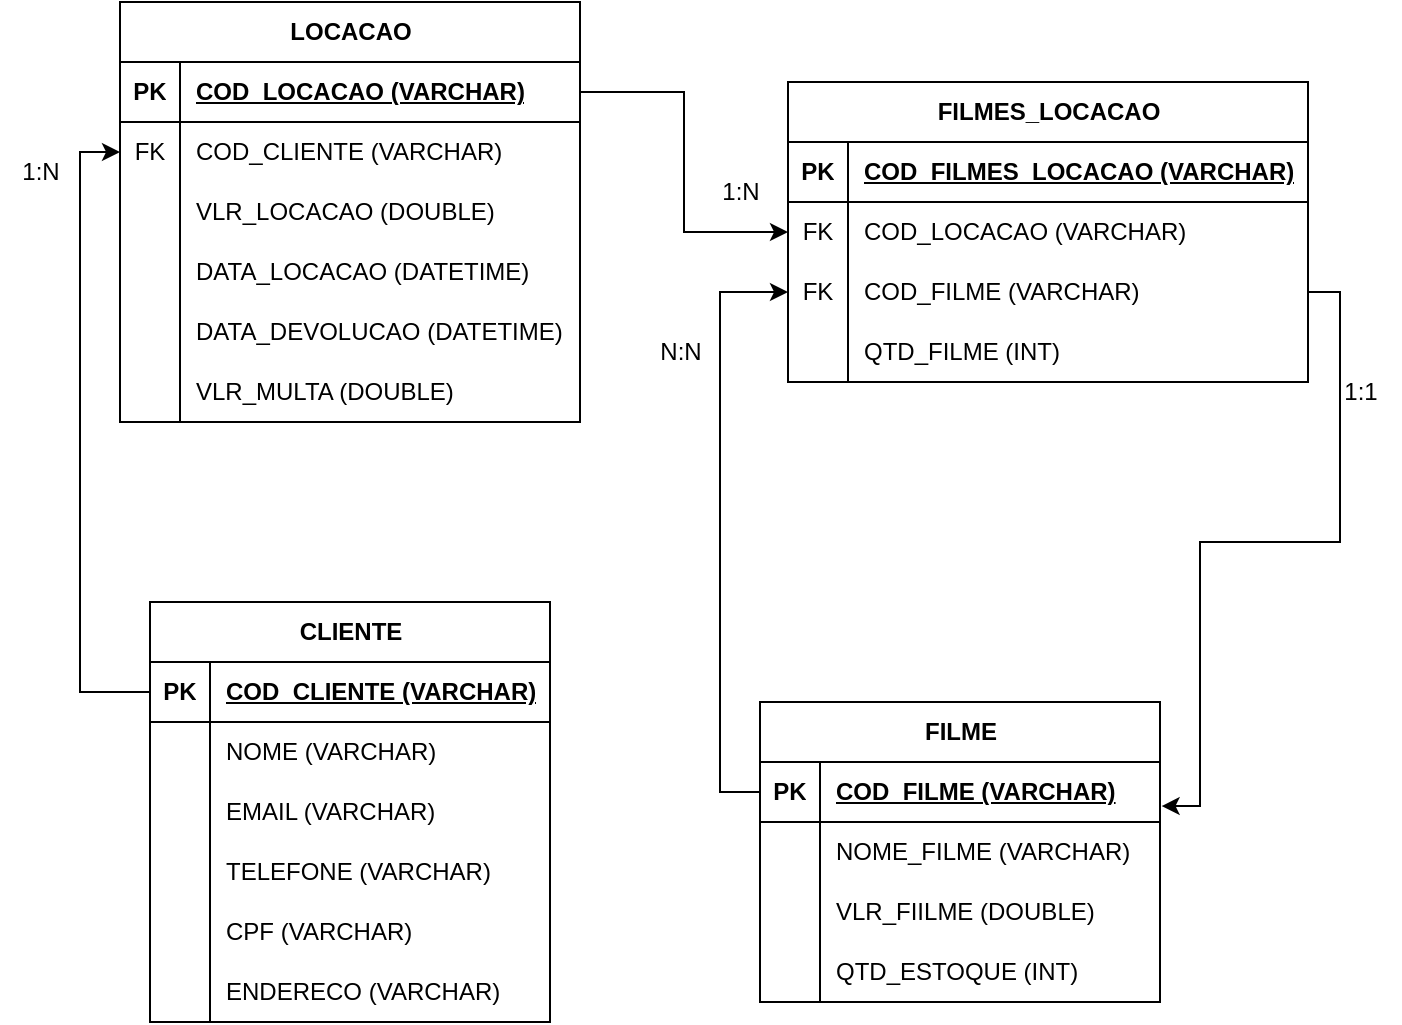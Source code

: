 <mxfile version="21.8.1" type="github">
  <diagram name="Página-1" id="RInAaBIdfSjeaBzz9bUN">
    <mxGraphModel dx="1176" dy="835" grid="1" gridSize="10" guides="1" tooltips="1" connect="1" arrows="1" fold="1" page="1" pageScale="1" pageWidth="827" pageHeight="1169" math="0" shadow="0">
      <root>
        <mxCell id="0" />
        <mxCell id="1" parent="0" />
        <mxCell id="DALNyKdsxdBlthMnADV0-28" value="FILMES_LOCACAO" style="shape=table;startSize=30;container=1;collapsible=1;childLayout=tableLayout;fixedRows=1;rowLines=0;fontStyle=1;align=center;resizeLast=1;html=1;" vertex="1" parent="1">
          <mxGeometry x="414" y="140" width="260" height="150" as="geometry" />
        </mxCell>
        <mxCell id="DALNyKdsxdBlthMnADV0-29" value="" style="shape=tableRow;horizontal=0;startSize=0;swimlaneHead=0;swimlaneBody=0;fillColor=none;collapsible=0;dropTarget=0;points=[[0,0.5],[1,0.5]];portConstraint=eastwest;top=0;left=0;right=0;bottom=1;" vertex="1" parent="DALNyKdsxdBlthMnADV0-28">
          <mxGeometry y="30" width="260" height="30" as="geometry" />
        </mxCell>
        <mxCell id="DALNyKdsxdBlthMnADV0-30" value="PK" style="shape=partialRectangle;connectable=0;fillColor=none;top=0;left=0;bottom=0;right=0;fontStyle=1;overflow=hidden;whiteSpace=wrap;html=1;" vertex="1" parent="DALNyKdsxdBlthMnADV0-29">
          <mxGeometry width="30" height="30" as="geometry">
            <mxRectangle width="30" height="30" as="alternateBounds" />
          </mxGeometry>
        </mxCell>
        <mxCell id="DALNyKdsxdBlthMnADV0-31" value="COD_FILMES_LOCACAO (VARCHAR)" style="shape=partialRectangle;connectable=0;fillColor=none;top=0;left=0;bottom=0;right=0;align=left;spacingLeft=6;fontStyle=5;overflow=hidden;whiteSpace=wrap;html=1;" vertex="1" parent="DALNyKdsxdBlthMnADV0-29">
          <mxGeometry x="30" width="230" height="30" as="geometry">
            <mxRectangle width="230" height="30" as="alternateBounds" />
          </mxGeometry>
        </mxCell>
        <mxCell id="DALNyKdsxdBlthMnADV0-32" value="" style="shape=tableRow;horizontal=0;startSize=0;swimlaneHead=0;swimlaneBody=0;fillColor=none;collapsible=0;dropTarget=0;points=[[0,0.5],[1,0.5]];portConstraint=eastwest;top=0;left=0;right=0;bottom=0;" vertex="1" parent="DALNyKdsxdBlthMnADV0-28">
          <mxGeometry y="60" width="260" height="30" as="geometry" />
        </mxCell>
        <mxCell id="DALNyKdsxdBlthMnADV0-33" value="FK" style="shape=partialRectangle;connectable=0;fillColor=none;top=0;left=0;bottom=0;right=0;editable=1;overflow=hidden;whiteSpace=wrap;html=1;" vertex="1" parent="DALNyKdsxdBlthMnADV0-32">
          <mxGeometry width="30" height="30" as="geometry">
            <mxRectangle width="30" height="30" as="alternateBounds" />
          </mxGeometry>
        </mxCell>
        <mxCell id="DALNyKdsxdBlthMnADV0-34" value="COD_LOCACAO (VARCHAR)" style="shape=partialRectangle;connectable=0;fillColor=none;top=0;left=0;bottom=0;right=0;align=left;spacingLeft=6;overflow=hidden;whiteSpace=wrap;html=1;" vertex="1" parent="DALNyKdsxdBlthMnADV0-32">
          <mxGeometry x="30" width="230" height="30" as="geometry">
            <mxRectangle width="230" height="30" as="alternateBounds" />
          </mxGeometry>
        </mxCell>
        <mxCell id="DALNyKdsxdBlthMnADV0-35" value="" style="shape=tableRow;horizontal=0;startSize=0;swimlaneHead=0;swimlaneBody=0;fillColor=none;collapsible=0;dropTarget=0;points=[[0,0.5],[1,0.5]];portConstraint=eastwest;top=0;left=0;right=0;bottom=0;" vertex="1" parent="DALNyKdsxdBlthMnADV0-28">
          <mxGeometry y="90" width="260" height="30" as="geometry" />
        </mxCell>
        <mxCell id="DALNyKdsxdBlthMnADV0-36" value="FK" style="shape=partialRectangle;connectable=0;fillColor=none;top=0;left=0;bottom=0;right=0;editable=1;overflow=hidden;whiteSpace=wrap;html=1;" vertex="1" parent="DALNyKdsxdBlthMnADV0-35">
          <mxGeometry width="30" height="30" as="geometry">
            <mxRectangle width="30" height="30" as="alternateBounds" />
          </mxGeometry>
        </mxCell>
        <mxCell id="DALNyKdsxdBlthMnADV0-37" value="COD_FILME (VARCHAR)" style="shape=partialRectangle;connectable=0;fillColor=none;top=0;left=0;bottom=0;right=0;align=left;spacingLeft=6;overflow=hidden;whiteSpace=wrap;html=1;" vertex="1" parent="DALNyKdsxdBlthMnADV0-35">
          <mxGeometry x="30" width="230" height="30" as="geometry">
            <mxRectangle width="230" height="30" as="alternateBounds" />
          </mxGeometry>
        </mxCell>
        <mxCell id="DALNyKdsxdBlthMnADV0-38" value="" style="shape=tableRow;horizontal=0;startSize=0;swimlaneHead=0;swimlaneBody=0;fillColor=none;collapsible=0;dropTarget=0;points=[[0,0.5],[1,0.5]];portConstraint=eastwest;top=0;left=0;right=0;bottom=0;" vertex="1" parent="DALNyKdsxdBlthMnADV0-28">
          <mxGeometry y="120" width="260" height="30" as="geometry" />
        </mxCell>
        <mxCell id="DALNyKdsxdBlthMnADV0-39" value="" style="shape=partialRectangle;connectable=0;fillColor=none;top=0;left=0;bottom=0;right=0;editable=1;overflow=hidden;whiteSpace=wrap;html=1;" vertex="1" parent="DALNyKdsxdBlthMnADV0-38">
          <mxGeometry width="30" height="30" as="geometry">
            <mxRectangle width="30" height="30" as="alternateBounds" />
          </mxGeometry>
        </mxCell>
        <mxCell id="DALNyKdsxdBlthMnADV0-40" value="QTD_FILME (INT)" style="shape=partialRectangle;connectable=0;fillColor=none;top=0;left=0;bottom=0;right=0;align=left;spacingLeft=6;overflow=hidden;whiteSpace=wrap;html=1;" vertex="1" parent="DALNyKdsxdBlthMnADV0-38">
          <mxGeometry x="30" width="230" height="30" as="geometry">
            <mxRectangle width="230" height="30" as="alternateBounds" />
          </mxGeometry>
        </mxCell>
        <mxCell id="DALNyKdsxdBlthMnADV0-41" value="LOCACAO" style="shape=table;startSize=30;container=1;collapsible=1;childLayout=tableLayout;fixedRows=1;rowLines=0;fontStyle=1;align=center;resizeLast=1;html=1;" vertex="1" parent="1">
          <mxGeometry x="80" y="100" width="230" height="210" as="geometry" />
        </mxCell>
        <mxCell id="DALNyKdsxdBlthMnADV0-42" value="" style="shape=tableRow;horizontal=0;startSize=0;swimlaneHead=0;swimlaneBody=0;fillColor=none;collapsible=0;dropTarget=0;points=[[0,0.5],[1,0.5]];portConstraint=eastwest;top=0;left=0;right=0;bottom=1;" vertex="1" parent="DALNyKdsxdBlthMnADV0-41">
          <mxGeometry y="30" width="230" height="30" as="geometry" />
        </mxCell>
        <mxCell id="DALNyKdsxdBlthMnADV0-43" value="PK" style="shape=partialRectangle;connectable=0;fillColor=none;top=0;left=0;bottom=0;right=0;fontStyle=1;overflow=hidden;whiteSpace=wrap;html=1;" vertex="1" parent="DALNyKdsxdBlthMnADV0-42">
          <mxGeometry width="30" height="30" as="geometry">
            <mxRectangle width="30" height="30" as="alternateBounds" />
          </mxGeometry>
        </mxCell>
        <mxCell id="DALNyKdsxdBlthMnADV0-44" value="COD_LOCACAO (VARCHAR)" style="shape=partialRectangle;connectable=0;fillColor=none;top=0;left=0;bottom=0;right=0;align=left;spacingLeft=6;fontStyle=5;overflow=hidden;whiteSpace=wrap;html=1;" vertex="1" parent="DALNyKdsxdBlthMnADV0-42">
          <mxGeometry x="30" width="200" height="30" as="geometry">
            <mxRectangle width="200" height="30" as="alternateBounds" />
          </mxGeometry>
        </mxCell>
        <mxCell id="DALNyKdsxdBlthMnADV0-45" value="" style="shape=tableRow;horizontal=0;startSize=0;swimlaneHead=0;swimlaneBody=0;fillColor=none;collapsible=0;dropTarget=0;points=[[0,0.5],[1,0.5]];portConstraint=eastwest;top=0;left=0;right=0;bottom=0;" vertex="1" parent="DALNyKdsxdBlthMnADV0-41">
          <mxGeometry y="60" width="230" height="30" as="geometry" />
        </mxCell>
        <mxCell id="DALNyKdsxdBlthMnADV0-46" value="FK" style="shape=partialRectangle;connectable=0;fillColor=none;top=0;left=0;bottom=0;right=0;editable=1;overflow=hidden;whiteSpace=wrap;html=1;" vertex="1" parent="DALNyKdsxdBlthMnADV0-45">
          <mxGeometry width="30" height="30" as="geometry">
            <mxRectangle width="30" height="30" as="alternateBounds" />
          </mxGeometry>
        </mxCell>
        <mxCell id="DALNyKdsxdBlthMnADV0-47" value="COD_CLIENTE (VARCHAR)" style="shape=partialRectangle;connectable=0;fillColor=none;top=0;left=0;bottom=0;right=0;align=left;spacingLeft=6;overflow=hidden;whiteSpace=wrap;html=1;" vertex="1" parent="DALNyKdsxdBlthMnADV0-45">
          <mxGeometry x="30" width="200" height="30" as="geometry">
            <mxRectangle width="200" height="30" as="alternateBounds" />
          </mxGeometry>
        </mxCell>
        <mxCell id="DALNyKdsxdBlthMnADV0-48" value="" style="shape=tableRow;horizontal=0;startSize=0;swimlaneHead=0;swimlaneBody=0;fillColor=none;collapsible=0;dropTarget=0;points=[[0,0.5],[1,0.5]];portConstraint=eastwest;top=0;left=0;right=0;bottom=0;" vertex="1" parent="DALNyKdsxdBlthMnADV0-41">
          <mxGeometry y="90" width="230" height="30" as="geometry" />
        </mxCell>
        <mxCell id="DALNyKdsxdBlthMnADV0-49" value="" style="shape=partialRectangle;connectable=0;fillColor=none;top=0;left=0;bottom=0;right=0;editable=1;overflow=hidden;whiteSpace=wrap;html=1;" vertex="1" parent="DALNyKdsxdBlthMnADV0-48">
          <mxGeometry width="30" height="30" as="geometry">
            <mxRectangle width="30" height="30" as="alternateBounds" />
          </mxGeometry>
        </mxCell>
        <mxCell id="DALNyKdsxdBlthMnADV0-50" value="VLR_LOCACAO (DOUBLE)" style="shape=partialRectangle;connectable=0;fillColor=none;top=0;left=0;bottom=0;right=0;align=left;spacingLeft=6;overflow=hidden;whiteSpace=wrap;html=1;" vertex="1" parent="DALNyKdsxdBlthMnADV0-48">
          <mxGeometry x="30" width="200" height="30" as="geometry">
            <mxRectangle width="200" height="30" as="alternateBounds" />
          </mxGeometry>
        </mxCell>
        <mxCell id="DALNyKdsxdBlthMnADV0-51" value="" style="shape=tableRow;horizontal=0;startSize=0;swimlaneHead=0;swimlaneBody=0;fillColor=none;collapsible=0;dropTarget=0;points=[[0,0.5],[1,0.5]];portConstraint=eastwest;top=0;left=0;right=0;bottom=0;" vertex="1" parent="DALNyKdsxdBlthMnADV0-41">
          <mxGeometry y="120" width="230" height="30" as="geometry" />
        </mxCell>
        <mxCell id="DALNyKdsxdBlthMnADV0-52" value="" style="shape=partialRectangle;connectable=0;fillColor=none;top=0;left=0;bottom=0;right=0;editable=1;overflow=hidden;whiteSpace=wrap;html=1;" vertex="1" parent="DALNyKdsxdBlthMnADV0-51">
          <mxGeometry width="30" height="30" as="geometry">
            <mxRectangle width="30" height="30" as="alternateBounds" />
          </mxGeometry>
        </mxCell>
        <mxCell id="DALNyKdsxdBlthMnADV0-53" value="DATA_LOCACAO (DATETIME)" style="shape=partialRectangle;connectable=0;fillColor=none;top=0;left=0;bottom=0;right=0;align=left;spacingLeft=6;overflow=hidden;whiteSpace=wrap;html=1;" vertex="1" parent="DALNyKdsxdBlthMnADV0-51">
          <mxGeometry x="30" width="200" height="30" as="geometry">
            <mxRectangle width="200" height="30" as="alternateBounds" />
          </mxGeometry>
        </mxCell>
        <mxCell id="DALNyKdsxdBlthMnADV0-55" value="" style="shape=tableRow;horizontal=0;startSize=0;swimlaneHead=0;swimlaneBody=0;fillColor=none;collapsible=0;dropTarget=0;points=[[0,0.5],[1,0.5]];portConstraint=eastwest;top=0;left=0;right=0;bottom=0;" vertex="1" parent="DALNyKdsxdBlthMnADV0-41">
          <mxGeometry y="150" width="230" height="30" as="geometry" />
        </mxCell>
        <mxCell id="DALNyKdsxdBlthMnADV0-56" value="" style="shape=partialRectangle;connectable=0;fillColor=none;top=0;left=0;bottom=0;right=0;editable=1;overflow=hidden;whiteSpace=wrap;html=1;" vertex="1" parent="DALNyKdsxdBlthMnADV0-55">
          <mxGeometry width="30" height="30" as="geometry">
            <mxRectangle width="30" height="30" as="alternateBounds" />
          </mxGeometry>
        </mxCell>
        <mxCell id="DALNyKdsxdBlthMnADV0-57" value="DATA_DEVOLUCAO (DATETIME)" style="shape=partialRectangle;connectable=0;fillColor=none;top=0;left=0;bottom=0;right=0;align=left;spacingLeft=6;overflow=hidden;whiteSpace=wrap;html=1;" vertex="1" parent="DALNyKdsxdBlthMnADV0-55">
          <mxGeometry x="30" width="200" height="30" as="geometry">
            <mxRectangle width="200" height="30" as="alternateBounds" />
          </mxGeometry>
        </mxCell>
        <mxCell id="DALNyKdsxdBlthMnADV0-58" value="" style="shape=tableRow;horizontal=0;startSize=0;swimlaneHead=0;swimlaneBody=0;fillColor=none;collapsible=0;dropTarget=0;points=[[0,0.5],[1,0.5]];portConstraint=eastwest;top=0;left=0;right=0;bottom=0;" vertex="1" parent="DALNyKdsxdBlthMnADV0-41">
          <mxGeometry y="180" width="230" height="30" as="geometry" />
        </mxCell>
        <mxCell id="DALNyKdsxdBlthMnADV0-59" value="" style="shape=partialRectangle;connectable=0;fillColor=none;top=0;left=0;bottom=0;right=0;editable=1;overflow=hidden;whiteSpace=wrap;html=1;" vertex="1" parent="DALNyKdsxdBlthMnADV0-58">
          <mxGeometry width="30" height="30" as="geometry">
            <mxRectangle width="30" height="30" as="alternateBounds" />
          </mxGeometry>
        </mxCell>
        <mxCell id="DALNyKdsxdBlthMnADV0-60" value="VLR_MULTA (DOUBLE)" style="shape=partialRectangle;connectable=0;fillColor=none;top=0;left=0;bottom=0;right=0;align=left;spacingLeft=6;overflow=hidden;whiteSpace=wrap;html=1;" vertex="1" parent="DALNyKdsxdBlthMnADV0-58">
          <mxGeometry x="30" width="200" height="30" as="geometry">
            <mxRectangle width="200" height="30" as="alternateBounds" />
          </mxGeometry>
        </mxCell>
        <mxCell id="DALNyKdsxdBlthMnADV0-61" value="CLIENTE" style="shape=table;startSize=30;container=1;collapsible=1;childLayout=tableLayout;fixedRows=1;rowLines=0;fontStyle=1;align=center;resizeLast=1;html=1;" vertex="1" parent="1">
          <mxGeometry x="95" y="400" width="200" height="210" as="geometry" />
        </mxCell>
        <mxCell id="DALNyKdsxdBlthMnADV0-62" value="" style="shape=tableRow;horizontal=0;startSize=0;swimlaneHead=0;swimlaneBody=0;fillColor=none;collapsible=0;dropTarget=0;points=[[0,0.5],[1,0.5]];portConstraint=eastwest;top=0;left=0;right=0;bottom=1;" vertex="1" parent="DALNyKdsxdBlthMnADV0-61">
          <mxGeometry y="30" width="200" height="30" as="geometry" />
        </mxCell>
        <mxCell id="DALNyKdsxdBlthMnADV0-63" value="PK" style="shape=partialRectangle;connectable=0;fillColor=none;top=0;left=0;bottom=0;right=0;fontStyle=1;overflow=hidden;whiteSpace=wrap;html=1;" vertex="1" parent="DALNyKdsxdBlthMnADV0-62">
          <mxGeometry width="30" height="30" as="geometry">
            <mxRectangle width="30" height="30" as="alternateBounds" />
          </mxGeometry>
        </mxCell>
        <mxCell id="DALNyKdsxdBlthMnADV0-64" value="COD_CLIENTE (VARCHAR)" style="shape=partialRectangle;connectable=0;fillColor=none;top=0;left=0;bottom=0;right=0;align=left;spacingLeft=6;fontStyle=5;overflow=hidden;whiteSpace=wrap;html=1;" vertex="1" parent="DALNyKdsxdBlthMnADV0-62">
          <mxGeometry x="30" width="170" height="30" as="geometry">
            <mxRectangle width="170" height="30" as="alternateBounds" />
          </mxGeometry>
        </mxCell>
        <mxCell id="DALNyKdsxdBlthMnADV0-65" value="" style="shape=tableRow;horizontal=0;startSize=0;swimlaneHead=0;swimlaneBody=0;fillColor=none;collapsible=0;dropTarget=0;points=[[0,0.5],[1,0.5]];portConstraint=eastwest;top=0;left=0;right=0;bottom=0;" vertex="1" parent="DALNyKdsxdBlthMnADV0-61">
          <mxGeometry y="60" width="200" height="30" as="geometry" />
        </mxCell>
        <mxCell id="DALNyKdsxdBlthMnADV0-66" value="" style="shape=partialRectangle;connectable=0;fillColor=none;top=0;left=0;bottom=0;right=0;editable=1;overflow=hidden;whiteSpace=wrap;html=1;" vertex="1" parent="DALNyKdsxdBlthMnADV0-65">
          <mxGeometry width="30" height="30" as="geometry">
            <mxRectangle width="30" height="30" as="alternateBounds" />
          </mxGeometry>
        </mxCell>
        <mxCell id="DALNyKdsxdBlthMnADV0-67" value="NOME (VARCHAR)" style="shape=partialRectangle;connectable=0;fillColor=none;top=0;left=0;bottom=0;right=0;align=left;spacingLeft=6;overflow=hidden;whiteSpace=wrap;html=1;" vertex="1" parent="DALNyKdsxdBlthMnADV0-65">
          <mxGeometry x="30" width="170" height="30" as="geometry">
            <mxRectangle width="170" height="30" as="alternateBounds" />
          </mxGeometry>
        </mxCell>
        <mxCell id="DALNyKdsxdBlthMnADV0-68" value="" style="shape=tableRow;horizontal=0;startSize=0;swimlaneHead=0;swimlaneBody=0;fillColor=none;collapsible=0;dropTarget=0;points=[[0,0.5],[1,0.5]];portConstraint=eastwest;top=0;left=0;right=0;bottom=0;" vertex="1" parent="DALNyKdsxdBlthMnADV0-61">
          <mxGeometry y="90" width="200" height="30" as="geometry" />
        </mxCell>
        <mxCell id="DALNyKdsxdBlthMnADV0-69" value="" style="shape=partialRectangle;connectable=0;fillColor=none;top=0;left=0;bottom=0;right=0;editable=1;overflow=hidden;whiteSpace=wrap;html=1;" vertex="1" parent="DALNyKdsxdBlthMnADV0-68">
          <mxGeometry width="30" height="30" as="geometry">
            <mxRectangle width="30" height="30" as="alternateBounds" />
          </mxGeometry>
        </mxCell>
        <mxCell id="DALNyKdsxdBlthMnADV0-70" value="EMAIL (VARCHAR)" style="shape=partialRectangle;connectable=0;fillColor=none;top=0;left=0;bottom=0;right=0;align=left;spacingLeft=6;overflow=hidden;whiteSpace=wrap;html=1;" vertex="1" parent="DALNyKdsxdBlthMnADV0-68">
          <mxGeometry x="30" width="170" height="30" as="geometry">
            <mxRectangle width="170" height="30" as="alternateBounds" />
          </mxGeometry>
        </mxCell>
        <mxCell id="DALNyKdsxdBlthMnADV0-71" value="" style="shape=tableRow;horizontal=0;startSize=0;swimlaneHead=0;swimlaneBody=0;fillColor=none;collapsible=0;dropTarget=0;points=[[0,0.5],[1,0.5]];portConstraint=eastwest;top=0;left=0;right=0;bottom=0;" vertex="1" parent="DALNyKdsxdBlthMnADV0-61">
          <mxGeometry y="120" width="200" height="30" as="geometry" />
        </mxCell>
        <mxCell id="DALNyKdsxdBlthMnADV0-72" value="" style="shape=partialRectangle;connectable=0;fillColor=none;top=0;left=0;bottom=0;right=0;editable=1;overflow=hidden;whiteSpace=wrap;html=1;" vertex="1" parent="DALNyKdsxdBlthMnADV0-71">
          <mxGeometry width="30" height="30" as="geometry">
            <mxRectangle width="30" height="30" as="alternateBounds" />
          </mxGeometry>
        </mxCell>
        <mxCell id="DALNyKdsxdBlthMnADV0-73" value="TELEFONE (VARCHAR)" style="shape=partialRectangle;connectable=0;fillColor=none;top=0;left=0;bottom=0;right=0;align=left;spacingLeft=6;overflow=hidden;whiteSpace=wrap;html=1;" vertex="1" parent="DALNyKdsxdBlthMnADV0-71">
          <mxGeometry x="30" width="170" height="30" as="geometry">
            <mxRectangle width="170" height="30" as="alternateBounds" />
          </mxGeometry>
        </mxCell>
        <mxCell id="DALNyKdsxdBlthMnADV0-74" value="" style="shape=tableRow;horizontal=0;startSize=0;swimlaneHead=0;swimlaneBody=0;fillColor=none;collapsible=0;dropTarget=0;points=[[0,0.5],[1,0.5]];portConstraint=eastwest;top=0;left=0;right=0;bottom=0;" vertex="1" parent="DALNyKdsxdBlthMnADV0-61">
          <mxGeometry y="150" width="200" height="30" as="geometry" />
        </mxCell>
        <mxCell id="DALNyKdsxdBlthMnADV0-75" value="" style="shape=partialRectangle;connectable=0;fillColor=none;top=0;left=0;bottom=0;right=0;editable=1;overflow=hidden;whiteSpace=wrap;html=1;" vertex="1" parent="DALNyKdsxdBlthMnADV0-74">
          <mxGeometry width="30" height="30" as="geometry">
            <mxRectangle width="30" height="30" as="alternateBounds" />
          </mxGeometry>
        </mxCell>
        <mxCell id="DALNyKdsxdBlthMnADV0-76" value="CPF (VARCHAR)" style="shape=partialRectangle;connectable=0;fillColor=none;top=0;left=0;bottom=0;right=0;align=left;spacingLeft=6;overflow=hidden;whiteSpace=wrap;html=1;" vertex="1" parent="DALNyKdsxdBlthMnADV0-74">
          <mxGeometry x="30" width="170" height="30" as="geometry">
            <mxRectangle width="170" height="30" as="alternateBounds" />
          </mxGeometry>
        </mxCell>
        <mxCell id="DALNyKdsxdBlthMnADV0-77" value="" style="shape=tableRow;horizontal=0;startSize=0;swimlaneHead=0;swimlaneBody=0;fillColor=none;collapsible=0;dropTarget=0;points=[[0,0.5],[1,0.5]];portConstraint=eastwest;top=0;left=0;right=0;bottom=0;" vertex="1" parent="DALNyKdsxdBlthMnADV0-61">
          <mxGeometry y="180" width="200" height="30" as="geometry" />
        </mxCell>
        <mxCell id="DALNyKdsxdBlthMnADV0-78" value="" style="shape=partialRectangle;connectable=0;fillColor=none;top=0;left=0;bottom=0;right=0;editable=1;overflow=hidden;whiteSpace=wrap;html=1;" vertex="1" parent="DALNyKdsxdBlthMnADV0-77">
          <mxGeometry width="30" height="30" as="geometry">
            <mxRectangle width="30" height="30" as="alternateBounds" />
          </mxGeometry>
        </mxCell>
        <mxCell id="DALNyKdsxdBlthMnADV0-79" value="ENDERECO (VARCHAR)" style="shape=partialRectangle;connectable=0;fillColor=none;top=0;left=0;bottom=0;right=0;align=left;spacingLeft=6;overflow=hidden;whiteSpace=wrap;html=1;" vertex="1" parent="DALNyKdsxdBlthMnADV0-77">
          <mxGeometry x="30" width="170" height="30" as="geometry">
            <mxRectangle width="170" height="30" as="alternateBounds" />
          </mxGeometry>
        </mxCell>
        <mxCell id="DALNyKdsxdBlthMnADV0-80" value="FILME" style="shape=table;startSize=30;container=1;collapsible=1;childLayout=tableLayout;fixedRows=1;rowLines=0;fontStyle=1;align=center;resizeLast=1;html=1;" vertex="1" parent="1">
          <mxGeometry x="400" y="450" width="200" height="150" as="geometry" />
        </mxCell>
        <mxCell id="DALNyKdsxdBlthMnADV0-81" value="" style="shape=tableRow;horizontal=0;startSize=0;swimlaneHead=0;swimlaneBody=0;fillColor=none;collapsible=0;dropTarget=0;points=[[0,0.5],[1,0.5]];portConstraint=eastwest;top=0;left=0;right=0;bottom=1;" vertex="1" parent="DALNyKdsxdBlthMnADV0-80">
          <mxGeometry y="30" width="200" height="30" as="geometry" />
        </mxCell>
        <mxCell id="DALNyKdsxdBlthMnADV0-82" value="PK" style="shape=partialRectangle;connectable=0;fillColor=none;top=0;left=0;bottom=0;right=0;fontStyle=1;overflow=hidden;whiteSpace=wrap;html=1;" vertex="1" parent="DALNyKdsxdBlthMnADV0-81">
          <mxGeometry width="30" height="30" as="geometry">
            <mxRectangle width="30" height="30" as="alternateBounds" />
          </mxGeometry>
        </mxCell>
        <mxCell id="DALNyKdsxdBlthMnADV0-83" value="COD_FILME (VARCHAR)" style="shape=partialRectangle;connectable=0;fillColor=none;top=0;left=0;bottom=0;right=0;align=left;spacingLeft=6;fontStyle=5;overflow=hidden;whiteSpace=wrap;html=1;" vertex="1" parent="DALNyKdsxdBlthMnADV0-81">
          <mxGeometry x="30" width="170" height="30" as="geometry">
            <mxRectangle width="170" height="30" as="alternateBounds" />
          </mxGeometry>
        </mxCell>
        <mxCell id="DALNyKdsxdBlthMnADV0-84" value="" style="shape=tableRow;horizontal=0;startSize=0;swimlaneHead=0;swimlaneBody=0;fillColor=none;collapsible=0;dropTarget=0;points=[[0,0.5],[1,0.5]];portConstraint=eastwest;top=0;left=0;right=0;bottom=0;" vertex="1" parent="DALNyKdsxdBlthMnADV0-80">
          <mxGeometry y="60" width="200" height="30" as="geometry" />
        </mxCell>
        <mxCell id="DALNyKdsxdBlthMnADV0-85" value="" style="shape=partialRectangle;connectable=0;fillColor=none;top=0;left=0;bottom=0;right=0;editable=1;overflow=hidden;whiteSpace=wrap;html=1;" vertex="1" parent="DALNyKdsxdBlthMnADV0-84">
          <mxGeometry width="30" height="30" as="geometry">
            <mxRectangle width="30" height="30" as="alternateBounds" />
          </mxGeometry>
        </mxCell>
        <mxCell id="DALNyKdsxdBlthMnADV0-86" value="NOME_FILME (VARCHAR)" style="shape=partialRectangle;connectable=0;fillColor=none;top=0;left=0;bottom=0;right=0;align=left;spacingLeft=6;overflow=hidden;whiteSpace=wrap;html=1;" vertex="1" parent="DALNyKdsxdBlthMnADV0-84">
          <mxGeometry x="30" width="170" height="30" as="geometry">
            <mxRectangle width="170" height="30" as="alternateBounds" />
          </mxGeometry>
        </mxCell>
        <mxCell id="DALNyKdsxdBlthMnADV0-87" value="" style="shape=tableRow;horizontal=0;startSize=0;swimlaneHead=0;swimlaneBody=0;fillColor=none;collapsible=0;dropTarget=0;points=[[0,0.5],[1,0.5]];portConstraint=eastwest;top=0;left=0;right=0;bottom=0;" vertex="1" parent="DALNyKdsxdBlthMnADV0-80">
          <mxGeometry y="90" width="200" height="30" as="geometry" />
        </mxCell>
        <mxCell id="DALNyKdsxdBlthMnADV0-88" value="" style="shape=partialRectangle;connectable=0;fillColor=none;top=0;left=0;bottom=0;right=0;editable=1;overflow=hidden;whiteSpace=wrap;html=1;" vertex="1" parent="DALNyKdsxdBlthMnADV0-87">
          <mxGeometry width="30" height="30" as="geometry">
            <mxRectangle width="30" height="30" as="alternateBounds" />
          </mxGeometry>
        </mxCell>
        <mxCell id="DALNyKdsxdBlthMnADV0-89" value="VLR_FIILME (DOUBLE)" style="shape=partialRectangle;connectable=0;fillColor=none;top=0;left=0;bottom=0;right=0;align=left;spacingLeft=6;overflow=hidden;whiteSpace=wrap;html=1;" vertex="1" parent="DALNyKdsxdBlthMnADV0-87">
          <mxGeometry x="30" width="170" height="30" as="geometry">
            <mxRectangle width="170" height="30" as="alternateBounds" />
          </mxGeometry>
        </mxCell>
        <mxCell id="DALNyKdsxdBlthMnADV0-90" value="" style="shape=tableRow;horizontal=0;startSize=0;swimlaneHead=0;swimlaneBody=0;fillColor=none;collapsible=0;dropTarget=0;points=[[0,0.5],[1,0.5]];portConstraint=eastwest;top=0;left=0;right=0;bottom=0;" vertex="1" parent="DALNyKdsxdBlthMnADV0-80">
          <mxGeometry y="120" width="200" height="30" as="geometry" />
        </mxCell>
        <mxCell id="DALNyKdsxdBlthMnADV0-91" value="" style="shape=partialRectangle;connectable=0;fillColor=none;top=0;left=0;bottom=0;right=0;editable=1;overflow=hidden;whiteSpace=wrap;html=1;" vertex="1" parent="DALNyKdsxdBlthMnADV0-90">
          <mxGeometry width="30" height="30" as="geometry">
            <mxRectangle width="30" height="30" as="alternateBounds" />
          </mxGeometry>
        </mxCell>
        <mxCell id="DALNyKdsxdBlthMnADV0-92" value="QTD_ESTOQUE (INT)" style="shape=partialRectangle;connectable=0;fillColor=none;top=0;left=0;bottom=0;right=0;align=left;spacingLeft=6;overflow=hidden;whiteSpace=wrap;html=1;" vertex="1" parent="DALNyKdsxdBlthMnADV0-90">
          <mxGeometry x="30" width="170" height="30" as="geometry">
            <mxRectangle width="170" height="30" as="alternateBounds" />
          </mxGeometry>
        </mxCell>
        <mxCell id="DALNyKdsxdBlthMnADV0-104" style="edgeStyle=orthogonalEdgeStyle;rounded=0;orthogonalLoop=1;jettySize=auto;html=1;exitX=1;exitY=0.5;exitDx=0;exitDy=0;entryX=0;entryY=0.5;entryDx=0;entryDy=0;" edge="1" parent="1" source="DALNyKdsxdBlthMnADV0-42" target="DALNyKdsxdBlthMnADV0-28">
          <mxGeometry relative="1" as="geometry" />
        </mxCell>
        <mxCell id="DALNyKdsxdBlthMnADV0-106" style="edgeStyle=orthogonalEdgeStyle;rounded=0;orthogonalLoop=1;jettySize=auto;html=1;exitX=0;exitY=0.5;exitDx=0;exitDy=0;entryX=0;entryY=0.5;entryDx=0;entryDy=0;" edge="1" parent="1" source="DALNyKdsxdBlthMnADV0-81" target="DALNyKdsxdBlthMnADV0-35">
          <mxGeometry relative="1" as="geometry" />
        </mxCell>
        <mxCell id="DALNyKdsxdBlthMnADV0-108" style="edgeStyle=orthogonalEdgeStyle;rounded=0;orthogonalLoop=1;jettySize=auto;html=1;exitX=0;exitY=0.5;exitDx=0;exitDy=0;entryX=0;entryY=0.5;entryDx=0;entryDy=0;" edge="1" parent="1" source="DALNyKdsxdBlthMnADV0-62" target="DALNyKdsxdBlthMnADV0-45">
          <mxGeometry relative="1" as="geometry" />
        </mxCell>
        <mxCell id="DALNyKdsxdBlthMnADV0-109" value="1:N" style="text;html=1;align=center;verticalAlign=middle;resizable=0;points=[];autosize=1;strokeColor=none;fillColor=none;" vertex="1" parent="1">
          <mxGeometry x="370" y="180" width="40" height="30" as="geometry" />
        </mxCell>
        <mxCell id="DALNyKdsxdBlthMnADV0-110" value="1:N" style="text;html=1;align=center;verticalAlign=middle;resizable=0;points=[];autosize=1;strokeColor=none;fillColor=none;" vertex="1" parent="1">
          <mxGeometry x="20" y="170" width="40" height="30" as="geometry" />
        </mxCell>
        <mxCell id="DALNyKdsxdBlthMnADV0-111" value="N:N" style="text;html=1;align=center;verticalAlign=middle;resizable=0;points=[];autosize=1;strokeColor=none;fillColor=none;" vertex="1" parent="1">
          <mxGeometry x="340" y="260" width="40" height="30" as="geometry" />
        </mxCell>
        <mxCell id="DALNyKdsxdBlthMnADV0-113" style="edgeStyle=orthogonalEdgeStyle;rounded=0;orthogonalLoop=1;jettySize=auto;html=1;entryX=1.004;entryY=0.734;entryDx=0;entryDy=0;entryPerimeter=0;" edge="1" parent="1" source="DALNyKdsxdBlthMnADV0-35" target="DALNyKdsxdBlthMnADV0-81">
          <mxGeometry relative="1" as="geometry">
            <Array as="points">
              <mxPoint x="690" y="245" />
              <mxPoint x="690" y="370" />
              <mxPoint x="620" y="370" />
              <mxPoint x="620" y="502" />
            </Array>
          </mxGeometry>
        </mxCell>
        <mxCell id="DALNyKdsxdBlthMnADV0-114" value="1:1" style="text;html=1;align=center;verticalAlign=middle;resizable=0;points=[];autosize=1;strokeColor=none;fillColor=none;" vertex="1" parent="1">
          <mxGeometry x="680" y="280" width="40" height="30" as="geometry" />
        </mxCell>
      </root>
    </mxGraphModel>
  </diagram>
</mxfile>
